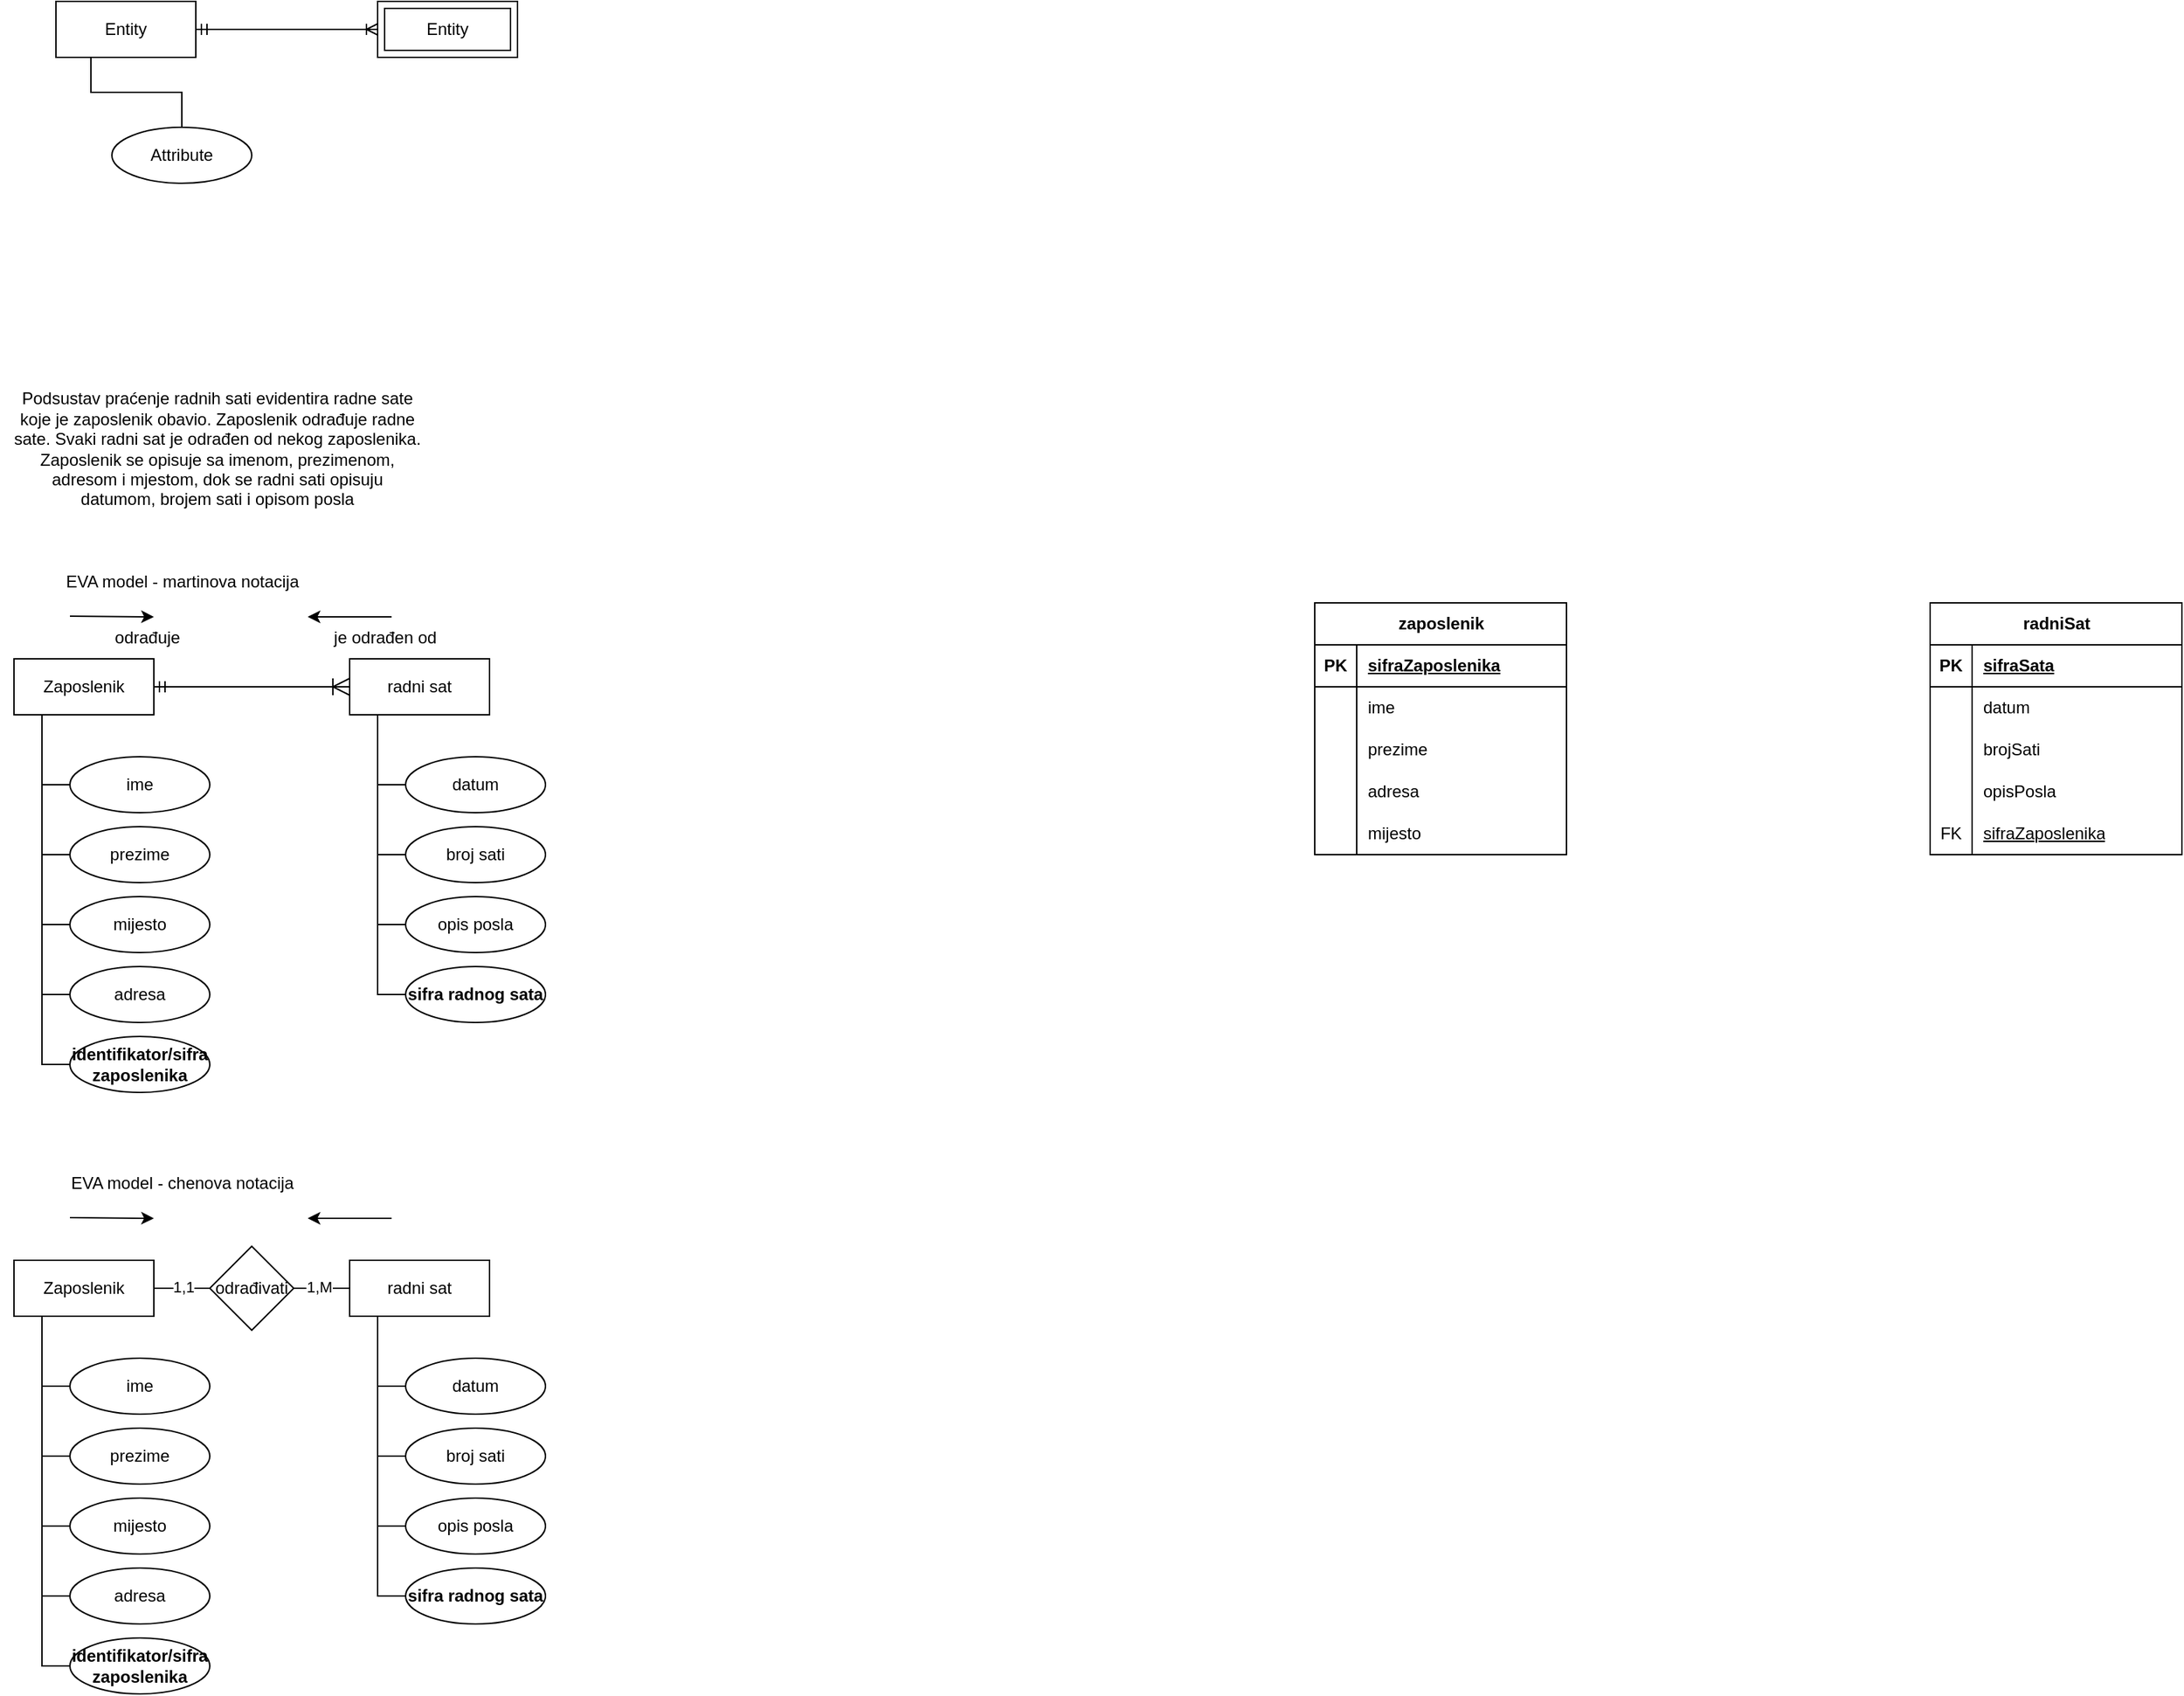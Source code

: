 <mxfile version="22.0.8" type="github">
  <diagram name="Page-1" id="AN3knQ1uPVFw2JtmK8g8">
    <mxGraphModel dx="1551" dy="839" grid="1" gridSize="10" guides="1" tooltips="1" connect="1" arrows="1" fold="1" page="1" pageScale="1" pageWidth="3300" pageHeight="4681" math="0" shadow="0">
      <root>
        <mxCell id="0" />
        <mxCell id="1" parent="0" />
        <mxCell id="YmAx3Wk3M9Wkv32GOvmK-6" style="edgeStyle=orthogonalEdgeStyle;rounded=0;orthogonalLoop=1;jettySize=auto;html=1;entryX=0;entryY=0.5;entryDx=0;entryDy=0;endArrow=ERoneToMany;endFill=0;startArrow=ERmandOne;startFill=0;" parent="1" source="YmAx3Wk3M9Wkv32GOvmK-4" edge="1">
          <mxGeometry relative="1" as="geometry">
            <mxPoint x="290" y="200" as="targetPoint" />
          </mxGeometry>
        </mxCell>
        <mxCell id="YmAx3Wk3M9Wkv32GOvmK-9" style="edgeStyle=orthogonalEdgeStyle;rounded=0;orthogonalLoop=1;jettySize=auto;html=1;exitX=0.25;exitY=1;exitDx=0;exitDy=0;endArrow=none;endFill=0;" parent="1" source="YmAx3Wk3M9Wkv32GOvmK-4" target="YmAx3Wk3M9Wkv32GOvmK-8" edge="1">
          <mxGeometry relative="1" as="geometry" />
        </mxCell>
        <mxCell id="YmAx3Wk3M9Wkv32GOvmK-4" value="Entity" style="whiteSpace=wrap;html=1;align=center;" parent="1" vertex="1">
          <mxGeometry x="60" y="180" width="100" height="40" as="geometry" />
        </mxCell>
        <mxCell id="YmAx3Wk3M9Wkv32GOvmK-7" value="Entity" style="shape=ext;margin=3;double=1;whiteSpace=wrap;html=1;align=center;" parent="1" vertex="1">
          <mxGeometry x="290" y="180" width="100" height="40" as="geometry" />
        </mxCell>
        <mxCell id="YmAx3Wk3M9Wkv32GOvmK-8" value="Attribute" style="ellipse;whiteSpace=wrap;html=1;align=center;" parent="1" vertex="1">
          <mxGeometry x="100" y="270" width="100" height="40" as="geometry" />
        </mxCell>
        <mxCell id="YmAx3Wk3M9Wkv32GOvmK-10" value="EVA model - martinova notacija" style="text;html=1;align=center;verticalAlign=middle;resizable=0;points=[];autosize=1;strokeColor=none;fillColor=none;" parent="1" vertex="1">
          <mxGeometry x="55" y="580" width="190" height="30" as="geometry" />
        </mxCell>
        <mxCell id="YmAx3Wk3M9Wkv32GOvmK-11" value="Podsustav praćenje radnih sati evidentira radne sate&lt;br&gt;koje je zaposlenik obavio. Zaposlenik odrađuje radne&lt;br&gt;sate. Svaki radni sat je odrađen od nekog zaposlenika.&lt;br&gt;Zaposlenik se opisuje sa imenom, prezimenom,&lt;br&gt;adresom i mjestom, dok se radni sati opisuju&lt;br&gt;datumom, brojem sati i opisom posla" style="text;html=1;align=center;verticalAlign=middle;resizable=0;points=[];autosize=1;strokeColor=none;fillColor=none;" parent="1" vertex="1">
          <mxGeometry x="20" y="450" width="310" height="100" as="geometry" />
        </mxCell>
        <mxCell id="YmAx3Wk3M9Wkv32GOvmK-14" style="edgeStyle=orthogonalEdgeStyle;rounded=0;orthogonalLoop=1;jettySize=auto;html=1;exitX=1;exitY=0.5;exitDx=0;exitDy=0;endArrow=ERoneToMany;endFill=0;startArrow=ERmandOne;startFill=0;endSize=10;" parent="1" source="YmAx3Wk3M9Wkv32GOvmK-12" target="YmAx3Wk3M9Wkv32GOvmK-13" edge="1">
          <mxGeometry relative="1" as="geometry" />
        </mxCell>
        <mxCell id="YmAx3Wk3M9Wkv32GOvmK-12" value="Zaposlenik" style="whiteSpace=wrap;html=1;align=center;" parent="1" vertex="1">
          <mxGeometry x="30" y="650" width="100" height="40" as="geometry" />
        </mxCell>
        <mxCell id="YmAx3Wk3M9Wkv32GOvmK-13" value="radni sat" style="whiteSpace=wrap;html=1;align=center;" parent="1" vertex="1">
          <mxGeometry x="270" y="650" width="100" height="40" as="geometry" />
        </mxCell>
        <mxCell id="YmAx3Wk3M9Wkv32GOvmK-15" value="ime" style="ellipse;whiteSpace=wrap;html=1;align=center;" parent="1" vertex="1">
          <mxGeometry x="70" y="720" width="100" height="40" as="geometry" />
        </mxCell>
        <mxCell id="YmAx3Wk3M9Wkv32GOvmK-22" style="edgeStyle=orthogonalEdgeStyle;rounded=0;orthogonalLoop=1;jettySize=auto;html=1;exitX=0;exitY=0.5;exitDx=0;exitDy=0;endArrow=none;endFill=0;" parent="1" source="YmAx3Wk3M9Wkv32GOvmK-16" edge="1">
          <mxGeometry relative="1" as="geometry">
            <mxPoint x="50" y="690" as="targetPoint" />
          </mxGeometry>
        </mxCell>
        <mxCell id="YmAx3Wk3M9Wkv32GOvmK-16" value="prezime" style="ellipse;whiteSpace=wrap;html=1;align=center;" parent="1" vertex="1">
          <mxGeometry x="70" y="770" width="100" height="40" as="geometry" />
        </mxCell>
        <mxCell id="YmAx3Wk3M9Wkv32GOvmK-23" style="edgeStyle=orthogonalEdgeStyle;rounded=0;orthogonalLoop=1;jettySize=auto;html=1;exitX=0;exitY=0.5;exitDx=0;exitDy=0;endArrow=none;endFill=0;" parent="1" source="YmAx3Wk3M9Wkv32GOvmK-17" edge="1">
          <mxGeometry relative="1" as="geometry">
            <mxPoint x="50" y="690" as="targetPoint" />
          </mxGeometry>
        </mxCell>
        <mxCell id="YmAx3Wk3M9Wkv32GOvmK-17" value="mijesto" style="ellipse;whiteSpace=wrap;html=1;align=center;" parent="1" vertex="1">
          <mxGeometry x="70" y="820" width="100" height="40" as="geometry" />
        </mxCell>
        <mxCell id="YmAx3Wk3M9Wkv32GOvmK-24" style="edgeStyle=orthogonalEdgeStyle;rounded=0;orthogonalLoop=1;jettySize=auto;html=1;exitX=0;exitY=0.5;exitDx=0;exitDy=0;endArrow=none;endFill=0;" parent="1" source="YmAx3Wk3M9Wkv32GOvmK-18" edge="1">
          <mxGeometry relative="1" as="geometry">
            <mxPoint x="50" y="690" as="targetPoint" />
          </mxGeometry>
        </mxCell>
        <mxCell id="YmAx3Wk3M9Wkv32GOvmK-18" value="adresa" style="ellipse;whiteSpace=wrap;html=1;align=center;" parent="1" vertex="1">
          <mxGeometry x="70" y="870" width="100" height="40" as="geometry" />
        </mxCell>
        <mxCell id="YmAx3Wk3M9Wkv32GOvmK-21" style="edgeStyle=orthogonalEdgeStyle;rounded=0;orthogonalLoop=1;jettySize=auto;html=1;exitX=0;exitY=0.5;exitDx=0;exitDy=0;entryX=0.2;entryY=1;entryDx=0;entryDy=0;entryPerimeter=0;endArrow=none;endFill=0;" parent="1" source="YmAx3Wk3M9Wkv32GOvmK-15" target="YmAx3Wk3M9Wkv32GOvmK-12" edge="1">
          <mxGeometry relative="1" as="geometry" />
        </mxCell>
        <mxCell id="YmAx3Wk3M9Wkv32GOvmK-26" style="edgeStyle=orthogonalEdgeStyle;rounded=0;orthogonalLoop=1;jettySize=auto;html=1;exitX=0;exitY=0.5;exitDx=0;exitDy=0;endArrow=none;endFill=0;" parent="1" source="YmAx3Wk3M9Wkv32GOvmK-25" edge="1">
          <mxGeometry relative="1" as="geometry">
            <mxPoint x="50" y="690" as="targetPoint" />
          </mxGeometry>
        </mxCell>
        <mxCell id="YmAx3Wk3M9Wkv32GOvmK-25" value="&lt;b&gt;identifikator/sifra zaposlenika&lt;/b&gt;" style="ellipse;whiteSpace=wrap;html=1;align=center;" parent="1" vertex="1">
          <mxGeometry x="70" y="920" width="100" height="40" as="geometry" />
        </mxCell>
        <mxCell id="YmAx3Wk3M9Wkv32GOvmK-27" value="datum" style="ellipse;whiteSpace=wrap;html=1;align=center;" parent="1" vertex="1">
          <mxGeometry x="310" y="720" width="100" height="40" as="geometry" />
        </mxCell>
        <mxCell id="YmAx3Wk3M9Wkv32GOvmK-31" style="edgeStyle=orthogonalEdgeStyle;rounded=0;orthogonalLoop=1;jettySize=auto;html=1;exitX=0;exitY=0.5;exitDx=0;exitDy=0;endArrow=none;endFill=0;" parent="1" source="YmAx3Wk3M9Wkv32GOvmK-28" edge="1">
          <mxGeometry relative="1" as="geometry">
            <mxPoint x="290" y="700" as="targetPoint" />
          </mxGeometry>
        </mxCell>
        <mxCell id="YmAx3Wk3M9Wkv32GOvmK-28" value="broj sati" style="ellipse;whiteSpace=wrap;html=1;align=center;" parent="1" vertex="1">
          <mxGeometry x="310" y="770" width="100" height="40" as="geometry" />
        </mxCell>
        <mxCell id="YmAx3Wk3M9Wkv32GOvmK-32" style="edgeStyle=orthogonalEdgeStyle;rounded=0;orthogonalLoop=1;jettySize=auto;html=1;exitX=0;exitY=0.5;exitDx=0;exitDy=0;endArrow=none;endFill=0;" parent="1" source="YmAx3Wk3M9Wkv32GOvmK-29" edge="1">
          <mxGeometry relative="1" as="geometry">
            <mxPoint x="290" y="730" as="targetPoint" />
          </mxGeometry>
        </mxCell>
        <mxCell id="YmAx3Wk3M9Wkv32GOvmK-29" value="opis posla" style="ellipse;whiteSpace=wrap;html=1;align=center;" parent="1" vertex="1">
          <mxGeometry x="310" y="820" width="100" height="40" as="geometry" />
        </mxCell>
        <mxCell id="YmAx3Wk3M9Wkv32GOvmK-30" style="edgeStyle=orthogonalEdgeStyle;rounded=0;orthogonalLoop=1;jettySize=auto;html=1;exitX=0;exitY=0.5;exitDx=0;exitDy=0;entryX=0.2;entryY=1;entryDx=0;entryDy=0;entryPerimeter=0;endArrow=none;endFill=0;" parent="1" source="YmAx3Wk3M9Wkv32GOvmK-27" target="YmAx3Wk3M9Wkv32GOvmK-13" edge="1">
          <mxGeometry relative="1" as="geometry" />
        </mxCell>
        <mxCell id="YmAx3Wk3M9Wkv32GOvmK-34" style="edgeStyle=orthogonalEdgeStyle;rounded=0;orthogonalLoop=1;jettySize=auto;html=1;exitX=0;exitY=0.5;exitDx=0;exitDy=0;endArrow=none;endFill=0;" parent="1" source="YmAx3Wk3M9Wkv32GOvmK-33" edge="1">
          <mxGeometry relative="1" as="geometry">
            <mxPoint x="290" y="840" as="targetPoint" />
          </mxGeometry>
        </mxCell>
        <mxCell id="YmAx3Wk3M9Wkv32GOvmK-33" value="&lt;b&gt;sifra radnog sata&lt;/b&gt;" style="ellipse;whiteSpace=wrap;html=1;align=center;" parent="1" vertex="1">
          <mxGeometry x="310" y="870" width="100" height="40" as="geometry" />
        </mxCell>
        <mxCell id="YmAx3Wk3M9Wkv32GOvmK-36" value="odrađuje" style="text;html=1;align=center;verticalAlign=middle;resizable=0;points=[];autosize=1;strokeColor=none;fillColor=none;strokeWidth=1;" parent="1" vertex="1">
          <mxGeometry x="90" y="620" width="70" height="30" as="geometry" />
        </mxCell>
        <mxCell id="YmAx3Wk3M9Wkv32GOvmK-37" value="je odrađen od" style="text;html=1;align=center;verticalAlign=middle;resizable=0;points=[];autosize=1;strokeColor=none;fillColor=none;" parent="1" vertex="1">
          <mxGeometry x="245" y="620" width="100" height="30" as="geometry" />
        </mxCell>
        <mxCell id="YmAx3Wk3M9Wkv32GOvmK-40" value="" style="edgeStyle=none;orthogonalLoop=1;jettySize=auto;html=1;rounded=0;" parent="1" edge="1">
          <mxGeometry width="100" relative="1" as="geometry">
            <mxPoint x="300" y="620" as="sourcePoint" />
            <mxPoint x="240" y="620" as="targetPoint" />
            <Array as="points" />
          </mxGeometry>
        </mxCell>
        <mxCell id="YmAx3Wk3M9Wkv32GOvmK-41" value="" style="edgeStyle=none;orthogonalLoop=1;jettySize=auto;html=1;rounded=0;" parent="1" edge="1">
          <mxGeometry width="100" relative="1" as="geometry">
            <mxPoint x="70" y="619.52" as="sourcePoint" />
            <mxPoint x="130" y="620" as="targetPoint" />
            <Array as="points" />
          </mxGeometry>
        </mxCell>
        <mxCell id="YmAx3Wk3M9Wkv32GOvmK-42" value="EVA model - chenova notacija" style="text;html=1;align=center;verticalAlign=middle;resizable=0;points=[];autosize=1;strokeColor=none;fillColor=none;" parent="1" vertex="1">
          <mxGeometry x="60" y="1010" width="180" height="30" as="geometry" />
        </mxCell>
        <mxCell id="YmAx3Wk3M9Wkv32GOvmK-44" value="Zaposlenik" style="whiteSpace=wrap;html=1;align=center;" parent="1" vertex="1">
          <mxGeometry x="30" y="1080" width="100" height="40" as="geometry" />
        </mxCell>
        <mxCell id="YmAx3Wk3M9Wkv32GOvmK-45" value="radni sat" style="whiteSpace=wrap;html=1;align=center;" parent="1" vertex="1">
          <mxGeometry x="270" y="1080" width="100" height="40" as="geometry" />
        </mxCell>
        <mxCell id="YmAx3Wk3M9Wkv32GOvmK-46" value="ime" style="ellipse;whiteSpace=wrap;html=1;align=center;" parent="1" vertex="1">
          <mxGeometry x="70" y="1150" width="100" height="40" as="geometry" />
        </mxCell>
        <mxCell id="YmAx3Wk3M9Wkv32GOvmK-47" style="edgeStyle=orthogonalEdgeStyle;rounded=0;orthogonalLoop=1;jettySize=auto;html=1;exitX=0;exitY=0.5;exitDx=0;exitDy=0;endArrow=none;endFill=0;" parent="1" source="YmAx3Wk3M9Wkv32GOvmK-48" edge="1">
          <mxGeometry relative="1" as="geometry">
            <mxPoint x="50" y="1120" as="targetPoint" />
          </mxGeometry>
        </mxCell>
        <mxCell id="YmAx3Wk3M9Wkv32GOvmK-48" value="prezime" style="ellipse;whiteSpace=wrap;html=1;align=center;" parent="1" vertex="1">
          <mxGeometry x="70" y="1200" width="100" height="40" as="geometry" />
        </mxCell>
        <mxCell id="YmAx3Wk3M9Wkv32GOvmK-49" style="edgeStyle=orthogonalEdgeStyle;rounded=0;orthogonalLoop=1;jettySize=auto;html=1;exitX=0;exitY=0.5;exitDx=0;exitDy=0;endArrow=none;endFill=0;" parent="1" source="YmAx3Wk3M9Wkv32GOvmK-50" edge="1">
          <mxGeometry relative="1" as="geometry">
            <mxPoint x="50" y="1120" as="targetPoint" />
          </mxGeometry>
        </mxCell>
        <mxCell id="YmAx3Wk3M9Wkv32GOvmK-50" value="mijesto" style="ellipse;whiteSpace=wrap;html=1;align=center;" parent="1" vertex="1">
          <mxGeometry x="70" y="1250" width="100" height="40" as="geometry" />
        </mxCell>
        <mxCell id="YmAx3Wk3M9Wkv32GOvmK-51" style="edgeStyle=orthogonalEdgeStyle;rounded=0;orthogonalLoop=1;jettySize=auto;html=1;exitX=0;exitY=0.5;exitDx=0;exitDy=0;endArrow=none;endFill=0;" parent="1" source="YmAx3Wk3M9Wkv32GOvmK-52" edge="1">
          <mxGeometry relative="1" as="geometry">
            <mxPoint x="50" y="1120" as="targetPoint" />
          </mxGeometry>
        </mxCell>
        <mxCell id="YmAx3Wk3M9Wkv32GOvmK-52" value="adresa" style="ellipse;whiteSpace=wrap;html=1;align=center;" parent="1" vertex="1">
          <mxGeometry x="70" y="1300" width="100" height="40" as="geometry" />
        </mxCell>
        <mxCell id="YmAx3Wk3M9Wkv32GOvmK-53" style="edgeStyle=orthogonalEdgeStyle;rounded=0;orthogonalLoop=1;jettySize=auto;html=1;exitX=0;exitY=0.5;exitDx=0;exitDy=0;entryX=0.2;entryY=1;entryDx=0;entryDy=0;entryPerimeter=0;endArrow=none;endFill=0;" parent="1" source="YmAx3Wk3M9Wkv32GOvmK-46" target="YmAx3Wk3M9Wkv32GOvmK-44" edge="1">
          <mxGeometry relative="1" as="geometry" />
        </mxCell>
        <mxCell id="YmAx3Wk3M9Wkv32GOvmK-54" style="edgeStyle=orthogonalEdgeStyle;rounded=0;orthogonalLoop=1;jettySize=auto;html=1;exitX=0;exitY=0.5;exitDx=0;exitDy=0;endArrow=none;endFill=0;" parent="1" source="YmAx3Wk3M9Wkv32GOvmK-55" edge="1">
          <mxGeometry relative="1" as="geometry">
            <mxPoint x="50" y="1120" as="targetPoint" />
          </mxGeometry>
        </mxCell>
        <mxCell id="YmAx3Wk3M9Wkv32GOvmK-55" value="&lt;b&gt;identifikator/sifra zaposlenika&lt;/b&gt;" style="ellipse;whiteSpace=wrap;html=1;align=center;" parent="1" vertex="1">
          <mxGeometry x="70" y="1350" width="100" height="40" as="geometry" />
        </mxCell>
        <mxCell id="YmAx3Wk3M9Wkv32GOvmK-56" value="datum" style="ellipse;whiteSpace=wrap;html=1;align=center;" parent="1" vertex="1">
          <mxGeometry x="310" y="1150" width="100" height="40" as="geometry" />
        </mxCell>
        <mxCell id="YmAx3Wk3M9Wkv32GOvmK-57" style="edgeStyle=orthogonalEdgeStyle;rounded=0;orthogonalLoop=1;jettySize=auto;html=1;exitX=0;exitY=0.5;exitDx=0;exitDy=0;endArrow=none;endFill=0;" parent="1" source="YmAx3Wk3M9Wkv32GOvmK-58" edge="1">
          <mxGeometry relative="1" as="geometry">
            <mxPoint x="290" y="1130" as="targetPoint" />
          </mxGeometry>
        </mxCell>
        <mxCell id="YmAx3Wk3M9Wkv32GOvmK-58" value="broj sati" style="ellipse;whiteSpace=wrap;html=1;align=center;" parent="1" vertex="1">
          <mxGeometry x="310" y="1200" width="100" height="40" as="geometry" />
        </mxCell>
        <mxCell id="YmAx3Wk3M9Wkv32GOvmK-59" style="edgeStyle=orthogonalEdgeStyle;rounded=0;orthogonalLoop=1;jettySize=auto;html=1;exitX=0;exitY=0.5;exitDx=0;exitDy=0;endArrow=none;endFill=0;" parent="1" source="YmAx3Wk3M9Wkv32GOvmK-60" edge="1">
          <mxGeometry relative="1" as="geometry">
            <mxPoint x="290" y="1160" as="targetPoint" />
          </mxGeometry>
        </mxCell>
        <mxCell id="YmAx3Wk3M9Wkv32GOvmK-60" value="opis posla" style="ellipse;whiteSpace=wrap;html=1;align=center;" parent="1" vertex="1">
          <mxGeometry x="310" y="1250" width="100" height="40" as="geometry" />
        </mxCell>
        <mxCell id="YmAx3Wk3M9Wkv32GOvmK-61" style="edgeStyle=orthogonalEdgeStyle;rounded=0;orthogonalLoop=1;jettySize=auto;html=1;exitX=0;exitY=0.5;exitDx=0;exitDy=0;entryX=0.2;entryY=1;entryDx=0;entryDy=0;entryPerimeter=0;endArrow=none;endFill=0;" parent="1" source="YmAx3Wk3M9Wkv32GOvmK-56" target="YmAx3Wk3M9Wkv32GOvmK-45" edge="1">
          <mxGeometry relative="1" as="geometry" />
        </mxCell>
        <mxCell id="YmAx3Wk3M9Wkv32GOvmK-62" style="edgeStyle=orthogonalEdgeStyle;rounded=0;orthogonalLoop=1;jettySize=auto;html=1;exitX=0;exitY=0.5;exitDx=0;exitDy=0;endArrow=none;endFill=0;" parent="1" source="YmAx3Wk3M9Wkv32GOvmK-63" edge="1">
          <mxGeometry relative="1" as="geometry">
            <mxPoint x="290" y="1270" as="targetPoint" />
          </mxGeometry>
        </mxCell>
        <mxCell id="YmAx3Wk3M9Wkv32GOvmK-63" value="&lt;b&gt;sifra radnog sata&lt;/b&gt;" style="ellipse;whiteSpace=wrap;html=1;align=center;" parent="1" vertex="1">
          <mxGeometry x="310" y="1300" width="100" height="40" as="geometry" />
        </mxCell>
        <mxCell id="YmAx3Wk3M9Wkv32GOvmK-66" value="" style="edgeStyle=none;orthogonalLoop=1;jettySize=auto;html=1;rounded=0;" parent="1" edge="1">
          <mxGeometry width="100" relative="1" as="geometry">
            <mxPoint x="300" y="1050" as="sourcePoint" />
            <mxPoint x="240" y="1050" as="targetPoint" />
            <Array as="points" />
          </mxGeometry>
        </mxCell>
        <mxCell id="YmAx3Wk3M9Wkv32GOvmK-67" value="" style="edgeStyle=none;orthogonalLoop=1;jettySize=auto;html=1;rounded=0;" parent="1" edge="1">
          <mxGeometry width="100" relative="1" as="geometry">
            <mxPoint x="70" y="1049.52" as="sourcePoint" />
            <mxPoint x="130" y="1050" as="targetPoint" />
            <Array as="points" />
          </mxGeometry>
        </mxCell>
        <mxCell id="YmAx3Wk3M9Wkv32GOvmK-70" style="edgeStyle=orthogonalEdgeStyle;rounded=0;orthogonalLoop=1;jettySize=auto;html=1;exitX=0;exitY=0.5;exitDx=0;exitDy=0;entryX=1;entryY=0.5;entryDx=0;entryDy=0;endArrow=none;endFill=0;" parent="1" source="YmAx3Wk3M9Wkv32GOvmK-68" target="YmAx3Wk3M9Wkv32GOvmK-44" edge="1">
          <mxGeometry relative="1" as="geometry" />
        </mxCell>
        <mxCell id="YmAx3Wk3M9Wkv32GOvmK-72" value="1,1" style="edgeLabel;html=1;align=center;verticalAlign=middle;resizable=0;points=[];" parent="YmAx3Wk3M9Wkv32GOvmK-70" vertex="1" connectable="0">
          <mxGeometry x="-0.024" y="-1" relative="1" as="geometry">
            <mxPoint as="offset" />
          </mxGeometry>
        </mxCell>
        <mxCell id="YmAx3Wk3M9Wkv32GOvmK-68" value="odrađivati" style="shape=rhombus;perimeter=rhombusPerimeter;whiteSpace=wrap;html=1;align=center;" parent="1" vertex="1">
          <mxGeometry x="170" y="1070" width="60" height="60" as="geometry" />
        </mxCell>
        <mxCell id="YmAx3Wk3M9Wkv32GOvmK-69" style="edgeStyle=orthogonalEdgeStyle;rounded=0;orthogonalLoop=1;jettySize=auto;html=1;entryX=0;entryY=0.5;entryDx=0;entryDy=0;endArrow=none;endFill=0;" parent="1" source="YmAx3Wk3M9Wkv32GOvmK-68" target="YmAx3Wk3M9Wkv32GOvmK-45" edge="1">
          <mxGeometry relative="1" as="geometry">
            <Array as="points" />
          </mxGeometry>
        </mxCell>
        <mxCell id="YmAx3Wk3M9Wkv32GOvmK-71" value="1,M" style="edgeLabel;html=1;align=center;verticalAlign=middle;resizable=0;points=[];" parent="YmAx3Wk3M9Wkv32GOvmK-69" vertex="1" connectable="0">
          <mxGeometry x="-0.119" y="1" relative="1" as="geometry">
            <mxPoint as="offset" />
          </mxGeometry>
        </mxCell>
        <mxCell id="SPQxVRiJ7Nk8ywsgeBVe-1" value="&lt;div&gt;zaposlenik&lt;/div&gt;" style="shape=table;startSize=30;container=1;collapsible=1;childLayout=tableLayout;fixedRows=1;rowLines=0;fontStyle=1;align=center;resizeLast=1;html=1;" vertex="1" parent="1">
          <mxGeometry x="960" y="610" width="180" height="180" as="geometry" />
        </mxCell>
        <mxCell id="SPQxVRiJ7Nk8ywsgeBVe-2" value="" style="shape=tableRow;horizontal=0;startSize=0;swimlaneHead=0;swimlaneBody=0;fillColor=none;collapsible=0;dropTarget=0;points=[[0,0.5],[1,0.5]];portConstraint=eastwest;top=0;left=0;right=0;bottom=1;" vertex="1" parent="SPQxVRiJ7Nk8ywsgeBVe-1">
          <mxGeometry y="30" width="180" height="30" as="geometry" />
        </mxCell>
        <mxCell id="SPQxVRiJ7Nk8ywsgeBVe-3" value="PK" style="shape=partialRectangle;connectable=0;fillColor=none;top=0;left=0;bottom=0;right=0;fontStyle=1;overflow=hidden;whiteSpace=wrap;html=1;" vertex="1" parent="SPQxVRiJ7Nk8ywsgeBVe-2">
          <mxGeometry width="30" height="30" as="geometry">
            <mxRectangle width="30" height="30" as="alternateBounds" />
          </mxGeometry>
        </mxCell>
        <mxCell id="SPQxVRiJ7Nk8ywsgeBVe-4" value="sifraZaposlenika" style="shape=partialRectangle;connectable=0;fillColor=none;top=0;left=0;bottom=0;right=0;align=left;spacingLeft=6;fontStyle=5;overflow=hidden;whiteSpace=wrap;html=1;" vertex="1" parent="SPQxVRiJ7Nk8ywsgeBVe-2">
          <mxGeometry x="30" width="150" height="30" as="geometry">
            <mxRectangle width="150" height="30" as="alternateBounds" />
          </mxGeometry>
        </mxCell>
        <mxCell id="SPQxVRiJ7Nk8ywsgeBVe-5" value="" style="shape=tableRow;horizontal=0;startSize=0;swimlaneHead=0;swimlaneBody=0;fillColor=none;collapsible=0;dropTarget=0;points=[[0,0.5],[1,0.5]];portConstraint=eastwest;top=0;left=0;right=0;bottom=0;" vertex="1" parent="SPQxVRiJ7Nk8ywsgeBVe-1">
          <mxGeometry y="60" width="180" height="30" as="geometry" />
        </mxCell>
        <mxCell id="SPQxVRiJ7Nk8ywsgeBVe-6" value="" style="shape=partialRectangle;connectable=0;fillColor=none;top=0;left=0;bottom=0;right=0;editable=1;overflow=hidden;whiteSpace=wrap;html=1;" vertex="1" parent="SPQxVRiJ7Nk8ywsgeBVe-5">
          <mxGeometry width="30" height="30" as="geometry">
            <mxRectangle width="30" height="30" as="alternateBounds" />
          </mxGeometry>
        </mxCell>
        <mxCell id="SPQxVRiJ7Nk8ywsgeBVe-7" value="ime" style="shape=partialRectangle;connectable=0;fillColor=none;top=0;left=0;bottom=0;right=0;align=left;spacingLeft=6;overflow=hidden;whiteSpace=wrap;html=1;" vertex="1" parent="SPQxVRiJ7Nk8ywsgeBVe-5">
          <mxGeometry x="30" width="150" height="30" as="geometry">
            <mxRectangle width="150" height="30" as="alternateBounds" />
          </mxGeometry>
        </mxCell>
        <mxCell id="SPQxVRiJ7Nk8ywsgeBVe-8" value="" style="shape=tableRow;horizontal=0;startSize=0;swimlaneHead=0;swimlaneBody=0;fillColor=none;collapsible=0;dropTarget=0;points=[[0,0.5],[1,0.5]];portConstraint=eastwest;top=0;left=0;right=0;bottom=0;" vertex="1" parent="SPQxVRiJ7Nk8ywsgeBVe-1">
          <mxGeometry y="90" width="180" height="30" as="geometry" />
        </mxCell>
        <mxCell id="SPQxVRiJ7Nk8ywsgeBVe-9" value="" style="shape=partialRectangle;connectable=0;fillColor=none;top=0;left=0;bottom=0;right=0;editable=1;overflow=hidden;whiteSpace=wrap;html=1;" vertex="1" parent="SPQxVRiJ7Nk8ywsgeBVe-8">
          <mxGeometry width="30" height="30" as="geometry">
            <mxRectangle width="30" height="30" as="alternateBounds" />
          </mxGeometry>
        </mxCell>
        <mxCell id="SPQxVRiJ7Nk8ywsgeBVe-10" value="prezime" style="shape=partialRectangle;connectable=0;fillColor=none;top=0;left=0;bottom=0;right=0;align=left;spacingLeft=6;overflow=hidden;whiteSpace=wrap;html=1;" vertex="1" parent="SPQxVRiJ7Nk8ywsgeBVe-8">
          <mxGeometry x="30" width="150" height="30" as="geometry">
            <mxRectangle width="150" height="30" as="alternateBounds" />
          </mxGeometry>
        </mxCell>
        <mxCell id="SPQxVRiJ7Nk8ywsgeBVe-11" value="" style="shape=tableRow;horizontal=0;startSize=0;swimlaneHead=0;swimlaneBody=0;fillColor=none;collapsible=0;dropTarget=0;points=[[0,0.5],[1,0.5]];portConstraint=eastwest;top=0;left=0;right=0;bottom=0;" vertex="1" parent="SPQxVRiJ7Nk8ywsgeBVe-1">
          <mxGeometry y="120" width="180" height="30" as="geometry" />
        </mxCell>
        <mxCell id="SPQxVRiJ7Nk8ywsgeBVe-12" value="" style="shape=partialRectangle;connectable=0;fillColor=none;top=0;left=0;bottom=0;right=0;editable=1;overflow=hidden;whiteSpace=wrap;html=1;" vertex="1" parent="SPQxVRiJ7Nk8ywsgeBVe-11">
          <mxGeometry width="30" height="30" as="geometry">
            <mxRectangle width="30" height="30" as="alternateBounds" />
          </mxGeometry>
        </mxCell>
        <mxCell id="SPQxVRiJ7Nk8ywsgeBVe-13" value="adresa" style="shape=partialRectangle;connectable=0;fillColor=none;top=0;left=0;bottom=0;right=0;align=left;spacingLeft=6;overflow=hidden;whiteSpace=wrap;html=1;" vertex="1" parent="SPQxVRiJ7Nk8ywsgeBVe-11">
          <mxGeometry x="30" width="150" height="30" as="geometry">
            <mxRectangle width="150" height="30" as="alternateBounds" />
          </mxGeometry>
        </mxCell>
        <mxCell id="SPQxVRiJ7Nk8ywsgeBVe-14" value="" style="shape=tableRow;horizontal=0;startSize=0;swimlaneHead=0;swimlaneBody=0;fillColor=none;collapsible=0;dropTarget=0;points=[[0,0.5],[1,0.5]];portConstraint=eastwest;top=0;left=0;right=0;bottom=0;" vertex="1" parent="SPQxVRiJ7Nk8ywsgeBVe-1">
          <mxGeometry y="150" width="180" height="30" as="geometry" />
        </mxCell>
        <mxCell id="SPQxVRiJ7Nk8ywsgeBVe-15" value="" style="shape=partialRectangle;connectable=0;fillColor=none;top=0;left=0;bottom=0;right=0;editable=1;overflow=hidden;whiteSpace=wrap;html=1;" vertex="1" parent="SPQxVRiJ7Nk8ywsgeBVe-14">
          <mxGeometry width="30" height="30" as="geometry">
            <mxRectangle width="30" height="30" as="alternateBounds" />
          </mxGeometry>
        </mxCell>
        <mxCell id="SPQxVRiJ7Nk8ywsgeBVe-16" value="mijesto" style="shape=partialRectangle;connectable=0;fillColor=none;top=0;left=0;bottom=0;right=0;align=left;spacingLeft=6;overflow=hidden;whiteSpace=wrap;html=1;" vertex="1" parent="SPQxVRiJ7Nk8ywsgeBVe-14">
          <mxGeometry x="30" width="150" height="30" as="geometry">
            <mxRectangle width="150" height="30" as="alternateBounds" />
          </mxGeometry>
        </mxCell>
        <mxCell id="SPQxVRiJ7Nk8ywsgeBVe-17" value="radniSat" style="shape=table;startSize=30;container=1;collapsible=1;childLayout=tableLayout;fixedRows=1;rowLines=0;fontStyle=1;align=center;resizeLast=1;html=1;" vertex="1" parent="1">
          <mxGeometry x="1400" y="610" width="180" height="180" as="geometry" />
        </mxCell>
        <mxCell id="SPQxVRiJ7Nk8ywsgeBVe-18" value="" style="shape=tableRow;horizontal=0;startSize=0;swimlaneHead=0;swimlaneBody=0;fillColor=none;collapsible=0;dropTarget=0;points=[[0,0.5],[1,0.5]];portConstraint=eastwest;top=0;left=0;right=0;bottom=1;" vertex="1" parent="SPQxVRiJ7Nk8ywsgeBVe-17">
          <mxGeometry y="30" width="180" height="30" as="geometry" />
        </mxCell>
        <mxCell id="SPQxVRiJ7Nk8ywsgeBVe-19" value="PK" style="shape=partialRectangle;connectable=0;fillColor=none;top=0;left=0;bottom=0;right=0;fontStyle=1;overflow=hidden;whiteSpace=wrap;html=1;" vertex="1" parent="SPQxVRiJ7Nk8ywsgeBVe-18">
          <mxGeometry width="30" height="30" as="geometry">
            <mxRectangle width="30" height="30" as="alternateBounds" />
          </mxGeometry>
        </mxCell>
        <mxCell id="SPQxVRiJ7Nk8ywsgeBVe-20" value="sifraSata" style="shape=partialRectangle;connectable=0;fillColor=none;top=0;left=0;bottom=0;right=0;align=left;spacingLeft=6;fontStyle=5;overflow=hidden;whiteSpace=wrap;html=1;" vertex="1" parent="SPQxVRiJ7Nk8ywsgeBVe-18">
          <mxGeometry x="30" width="150" height="30" as="geometry">
            <mxRectangle width="150" height="30" as="alternateBounds" />
          </mxGeometry>
        </mxCell>
        <mxCell id="SPQxVRiJ7Nk8ywsgeBVe-21" value="" style="shape=tableRow;horizontal=0;startSize=0;swimlaneHead=0;swimlaneBody=0;fillColor=none;collapsible=0;dropTarget=0;points=[[0,0.5],[1,0.5]];portConstraint=eastwest;top=0;left=0;right=0;bottom=0;" vertex="1" parent="SPQxVRiJ7Nk8ywsgeBVe-17">
          <mxGeometry y="60" width="180" height="30" as="geometry" />
        </mxCell>
        <mxCell id="SPQxVRiJ7Nk8ywsgeBVe-22" value="" style="shape=partialRectangle;connectable=0;fillColor=none;top=0;left=0;bottom=0;right=0;editable=1;overflow=hidden;whiteSpace=wrap;html=1;" vertex="1" parent="SPQxVRiJ7Nk8ywsgeBVe-21">
          <mxGeometry width="30" height="30" as="geometry">
            <mxRectangle width="30" height="30" as="alternateBounds" />
          </mxGeometry>
        </mxCell>
        <mxCell id="SPQxVRiJ7Nk8ywsgeBVe-23" value="datum" style="shape=partialRectangle;connectable=0;fillColor=none;top=0;left=0;bottom=0;right=0;align=left;spacingLeft=6;overflow=hidden;whiteSpace=wrap;html=1;" vertex="1" parent="SPQxVRiJ7Nk8ywsgeBVe-21">
          <mxGeometry x="30" width="150" height="30" as="geometry">
            <mxRectangle width="150" height="30" as="alternateBounds" />
          </mxGeometry>
        </mxCell>
        <mxCell id="SPQxVRiJ7Nk8ywsgeBVe-24" value="" style="shape=tableRow;horizontal=0;startSize=0;swimlaneHead=0;swimlaneBody=0;fillColor=none;collapsible=0;dropTarget=0;points=[[0,0.5],[1,0.5]];portConstraint=eastwest;top=0;left=0;right=0;bottom=0;" vertex="1" parent="SPQxVRiJ7Nk8ywsgeBVe-17">
          <mxGeometry y="90" width="180" height="30" as="geometry" />
        </mxCell>
        <mxCell id="SPQxVRiJ7Nk8ywsgeBVe-25" value="" style="shape=partialRectangle;connectable=0;fillColor=none;top=0;left=0;bottom=0;right=0;editable=1;overflow=hidden;whiteSpace=wrap;html=1;" vertex="1" parent="SPQxVRiJ7Nk8ywsgeBVe-24">
          <mxGeometry width="30" height="30" as="geometry">
            <mxRectangle width="30" height="30" as="alternateBounds" />
          </mxGeometry>
        </mxCell>
        <mxCell id="SPQxVRiJ7Nk8ywsgeBVe-26" value="brojSati" style="shape=partialRectangle;connectable=0;fillColor=none;top=0;left=0;bottom=0;right=0;align=left;spacingLeft=6;overflow=hidden;whiteSpace=wrap;html=1;" vertex="1" parent="SPQxVRiJ7Nk8ywsgeBVe-24">
          <mxGeometry x="30" width="150" height="30" as="geometry">
            <mxRectangle width="150" height="30" as="alternateBounds" />
          </mxGeometry>
        </mxCell>
        <mxCell id="SPQxVRiJ7Nk8ywsgeBVe-27" value="" style="shape=tableRow;horizontal=0;startSize=0;swimlaneHead=0;swimlaneBody=0;fillColor=none;collapsible=0;dropTarget=0;points=[[0,0.5],[1,0.5]];portConstraint=eastwest;top=0;left=0;right=0;bottom=0;" vertex="1" parent="SPQxVRiJ7Nk8ywsgeBVe-17">
          <mxGeometry y="120" width="180" height="30" as="geometry" />
        </mxCell>
        <mxCell id="SPQxVRiJ7Nk8ywsgeBVe-28" value="" style="shape=partialRectangle;connectable=0;fillColor=none;top=0;left=0;bottom=0;right=0;editable=1;overflow=hidden;whiteSpace=wrap;html=1;" vertex="1" parent="SPQxVRiJ7Nk8ywsgeBVe-27">
          <mxGeometry width="30" height="30" as="geometry">
            <mxRectangle width="30" height="30" as="alternateBounds" />
          </mxGeometry>
        </mxCell>
        <mxCell id="SPQxVRiJ7Nk8ywsgeBVe-29" value="opisPosla" style="shape=partialRectangle;connectable=0;fillColor=none;top=0;left=0;bottom=0;right=0;align=left;spacingLeft=6;overflow=hidden;whiteSpace=wrap;html=1;" vertex="1" parent="SPQxVRiJ7Nk8ywsgeBVe-27">
          <mxGeometry x="30" width="150" height="30" as="geometry">
            <mxRectangle width="150" height="30" as="alternateBounds" />
          </mxGeometry>
        </mxCell>
        <mxCell id="SPQxVRiJ7Nk8ywsgeBVe-30" value="" style="shape=tableRow;horizontal=0;startSize=0;swimlaneHead=0;swimlaneBody=0;fillColor=none;collapsible=0;dropTarget=0;points=[[0,0.5],[1,0.5]];portConstraint=eastwest;top=0;left=0;right=0;bottom=0;" vertex="1" parent="SPQxVRiJ7Nk8ywsgeBVe-17">
          <mxGeometry y="150" width="180" height="30" as="geometry" />
        </mxCell>
        <mxCell id="SPQxVRiJ7Nk8ywsgeBVe-31" value="FK" style="shape=partialRectangle;connectable=0;fillColor=none;top=0;left=0;bottom=0;right=0;editable=1;overflow=hidden;whiteSpace=wrap;html=1;" vertex="1" parent="SPQxVRiJ7Nk8ywsgeBVe-30">
          <mxGeometry width="30" height="30" as="geometry">
            <mxRectangle width="30" height="30" as="alternateBounds" />
          </mxGeometry>
        </mxCell>
        <mxCell id="SPQxVRiJ7Nk8ywsgeBVe-32" value="&lt;u&gt;sifraZaposlenika&lt;/u&gt;" style="shape=partialRectangle;connectable=0;fillColor=none;top=0;left=0;bottom=0;right=0;align=left;spacingLeft=6;overflow=hidden;whiteSpace=wrap;html=1;" vertex="1" parent="SPQxVRiJ7Nk8ywsgeBVe-30">
          <mxGeometry x="30" width="150" height="30" as="geometry">
            <mxRectangle width="150" height="30" as="alternateBounds" />
          </mxGeometry>
        </mxCell>
      </root>
    </mxGraphModel>
  </diagram>
</mxfile>
